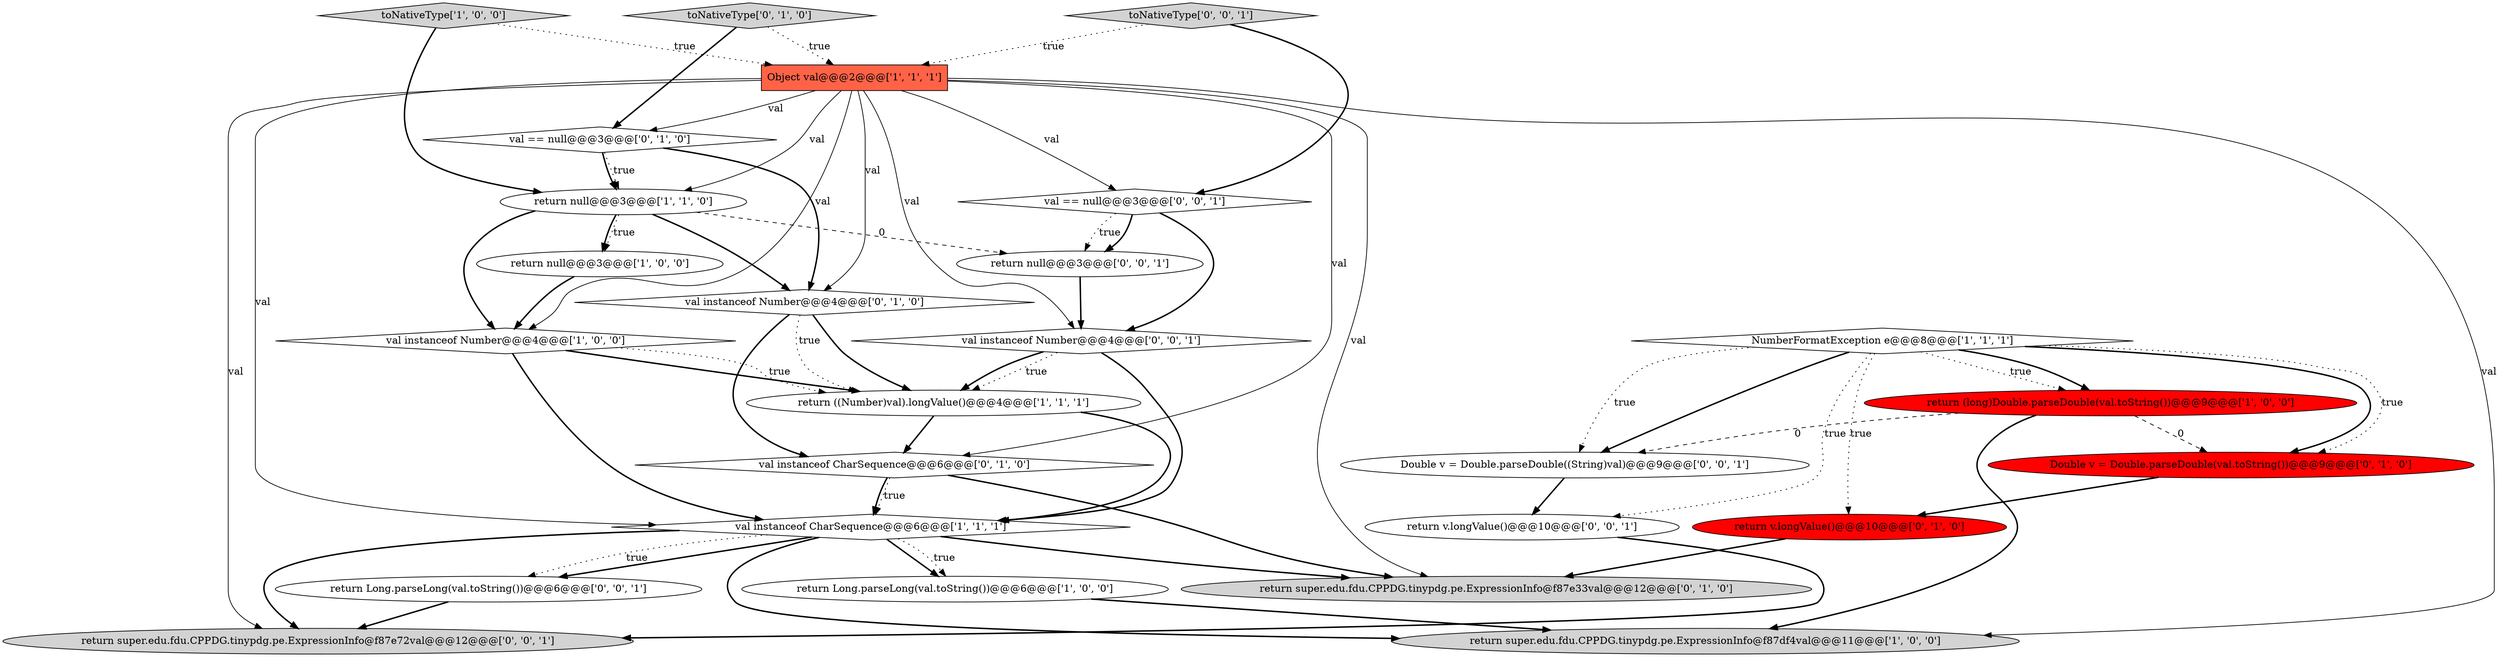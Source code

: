 digraph {
10 [style = filled, label = "NumberFormatException e@@@8@@@['1', '1', '1']", fillcolor = white, shape = diamond image = "AAA0AAABBB1BBB"];
0 [style = filled, label = "Object val@@@2@@@['1', '1', '1']", fillcolor = tomato, shape = box image = "AAA0AAABBB1BBB"];
11 [style = filled, label = "val instanceof Number@@@4@@@['0', '1', '0']", fillcolor = white, shape = diamond image = "AAA0AAABBB2BBB"];
9 [style = filled, label = "return ((Number)val).longValue()@@@4@@@['1', '1', '1']", fillcolor = white, shape = ellipse image = "AAA0AAABBB1BBB"];
2 [style = filled, label = "return super.edu.fdu.CPPDG.tinypdg.pe.ExpressionInfo@f87df4val@@@11@@@['1', '0', '0']", fillcolor = lightgray, shape = ellipse image = "AAA0AAABBB1BBB"];
8 [style = filled, label = "return null@@@3@@@['1', '1', '0']", fillcolor = white, shape = ellipse image = "AAA0AAABBB1BBB"];
16 [style = filled, label = "return v.longValue()@@@10@@@['0', '1', '0']", fillcolor = red, shape = ellipse image = "AAA1AAABBB2BBB"];
3 [style = filled, label = "toNativeType['1', '0', '0']", fillcolor = lightgray, shape = diamond image = "AAA0AAABBB1BBB"];
13 [style = filled, label = "val instanceof CharSequence@@@6@@@['0', '1', '0']", fillcolor = white, shape = diamond image = "AAA0AAABBB2BBB"];
12 [style = filled, label = "toNativeType['0', '1', '0']", fillcolor = lightgray, shape = diamond image = "AAA0AAABBB2BBB"];
25 [style = filled, label = "toNativeType['0', '0', '1']", fillcolor = lightgray, shape = diamond image = "AAA0AAABBB3BBB"];
4 [style = filled, label = "return null@@@3@@@['1', '0', '0']", fillcolor = white, shape = ellipse image = "AAA0AAABBB1BBB"];
7 [style = filled, label = "val instanceof CharSequence@@@6@@@['1', '1', '1']", fillcolor = white, shape = diamond image = "AAA0AAABBB1BBB"];
18 [style = filled, label = "Double v = Double.parseDouble((String)val)@@@9@@@['0', '0', '1']", fillcolor = white, shape = ellipse image = "AAA0AAABBB3BBB"];
23 [style = filled, label = "return null@@@3@@@['0', '0', '1']", fillcolor = white, shape = ellipse image = "AAA0AAABBB3BBB"];
1 [style = filled, label = "return Long.parseLong(val.toString())@@@6@@@['1', '0', '0']", fillcolor = white, shape = ellipse image = "AAA0AAABBB1BBB"];
17 [style = filled, label = "return super.edu.fdu.CPPDG.tinypdg.pe.ExpressionInfo@f87e33val@@@12@@@['0', '1', '0']", fillcolor = lightgray, shape = ellipse image = "AAA0AAABBB2BBB"];
19 [style = filled, label = "val instanceof Number@@@4@@@['0', '0', '1']", fillcolor = white, shape = diamond image = "AAA0AAABBB3BBB"];
24 [style = filled, label = "return super.edu.fdu.CPPDG.tinypdg.pe.ExpressionInfo@f87e72val@@@12@@@['0', '0', '1']", fillcolor = lightgray, shape = ellipse image = "AAA0AAABBB3BBB"];
6 [style = filled, label = "val instanceof Number@@@4@@@['1', '0', '0']", fillcolor = white, shape = diamond image = "AAA0AAABBB1BBB"];
20 [style = filled, label = "return Long.parseLong(val.toString())@@@6@@@['0', '0', '1']", fillcolor = white, shape = ellipse image = "AAA0AAABBB3BBB"];
22 [style = filled, label = "return v.longValue()@@@10@@@['0', '0', '1']", fillcolor = white, shape = ellipse image = "AAA0AAABBB3BBB"];
5 [style = filled, label = "return (long)Double.parseDouble(val.toString())@@@9@@@['1', '0', '0']", fillcolor = red, shape = ellipse image = "AAA1AAABBB1BBB"];
21 [style = filled, label = "val == null@@@3@@@['0', '0', '1']", fillcolor = white, shape = diamond image = "AAA0AAABBB3BBB"];
15 [style = filled, label = "Double v = Double.parseDouble(val.toString())@@@9@@@['0', '1', '0']", fillcolor = red, shape = ellipse image = "AAA1AAABBB2BBB"];
14 [style = filled, label = "val == null@@@3@@@['0', '1', '0']", fillcolor = white, shape = diamond image = "AAA0AAABBB2BBB"];
10->18 [style = dotted, label="true"];
10->18 [style = bold, label=""];
0->17 [style = solid, label="val"];
7->1 [style = bold, label=""];
7->17 [style = bold, label=""];
10->15 [style = bold, label=""];
0->13 [style = solid, label="val"];
21->19 [style = bold, label=""];
0->2 [style = solid, label="val"];
4->6 [style = bold, label=""];
11->9 [style = dotted, label="true"];
25->0 [style = dotted, label="true"];
8->6 [style = bold, label=""];
13->7 [style = dotted, label="true"];
16->17 [style = bold, label=""];
7->20 [style = bold, label=""];
9->7 [style = bold, label=""];
11->9 [style = bold, label=""];
10->5 [style = dotted, label="true"];
0->19 [style = solid, label="val"];
0->24 [style = solid, label="val"];
15->16 [style = bold, label=""];
8->4 [style = dotted, label="true"];
5->18 [style = dashed, label="0"];
7->20 [style = dotted, label="true"];
0->8 [style = solid, label="val"];
0->21 [style = solid, label="val"];
0->6 [style = solid, label="val"];
10->15 [style = dotted, label="true"];
13->17 [style = bold, label=""];
5->2 [style = bold, label=""];
7->24 [style = bold, label=""];
18->22 [style = bold, label=""];
0->14 [style = solid, label="val"];
10->5 [style = bold, label=""];
0->11 [style = solid, label="val"];
6->9 [style = dotted, label="true"];
19->9 [style = bold, label=""];
7->2 [style = bold, label=""];
21->23 [style = dotted, label="true"];
3->8 [style = bold, label=""];
13->7 [style = bold, label=""];
23->19 [style = bold, label=""];
11->13 [style = bold, label=""];
19->9 [style = dotted, label="true"];
12->14 [style = bold, label=""];
3->0 [style = dotted, label="true"];
14->8 [style = dotted, label="true"];
12->0 [style = dotted, label="true"];
10->22 [style = dotted, label="true"];
0->7 [style = solid, label="val"];
1->2 [style = bold, label=""];
14->8 [style = bold, label=""];
8->4 [style = bold, label=""];
22->24 [style = bold, label=""];
6->9 [style = bold, label=""];
6->7 [style = bold, label=""];
7->1 [style = dotted, label="true"];
20->24 [style = bold, label=""];
5->15 [style = dashed, label="0"];
10->16 [style = dotted, label="true"];
14->11 [style = bold, label=""];
8->11 [style = bold, label=""];
19->7 [style = bold, label=""];
25->21 [style = bold, label=""];
8->23 [style = dashed, label="0"];
9->13 [style = bold, label=""];
21->23 [style = bold, label=""];
}
